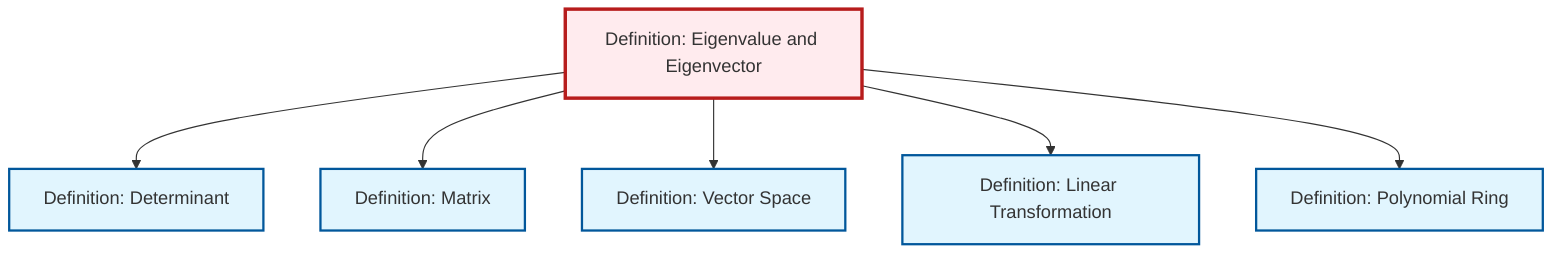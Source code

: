 graph TD
    classDef definition fill:#e1f5fe,stroke:#01579b,stroke-width:2px
    classDef theorem fill:#f3e5f5,stroke:#4a148c,stroke-width:2px
    classDef axiom fill:#fff3e0,stroke:#e65100,stroke-width:2px
    classDef example fill:#e8f5e9,stroke:#1b5e20,stroke-width:2px
    classDef current fill:#ffebee,stroke:#b71c1c,stroke-width:3px
    def-polynomial-ring["Definition: Polynomial Ring"]:::definition
    def-linear-transformation["Definition: Linear Transformation"]:::definition
    def-determinant["Definition: Determinant"]:::definition
    def-matrix["Definition: Matrix"]:::definition
    def-eigenvalue-eigenvector["Definition: Eigenvalue and Eigenvector"]:::definition
    def-vector-space["Definition: Vector Space"]:::definition
    def-eigenvalue-eigenvector --> def-determinant
    def-eigenvalue-eigenvector --> def-matrix
    def-eigenvalue-eigenvector --> def-vector-space
    def-eigenvalue-eigenvector --> def-linear-transformation
    def-eigenvalue-eigenvector --> def-polynomial-ring
    class def-eigenvalue-eigenvector current